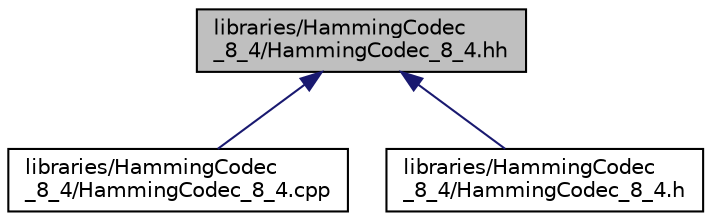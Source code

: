 digraph "libraries/HammingCodec_8_4/HammingCodec_8_4.hh"
{
  edge [fontname="Helvetica",fontsize="10",labelfontname="Helvetica",labelfontsize="10"];
  node [fontname="Helvetica",fontsize="10",shape=record];
  Node1 [label="libraries/HammingCodec\l_8_4/HammingCodec_8_4.hh",height=0.2,width=0.4,color="black", fillcolor="grey75", style="filled", fontcolor="black"];
  Node1 -> Node2 [dir="back",color="midnightblue",fontsize="10",style="solid",fontname="Helvetica"];
  Node2 [label="libraries/HammingCodec\l_8_4/HammingCodec_8_4.cpp",height=0.2,width=0.4,color="black", fillcolor="white", style="filled",URL="$d6/d4f/HammingCodec__8__4_8cpp.html"];
  Node1 -> Node3 [dir="back",color="midnightblue",fontsize="10",style="solid",fontname="Helvetica"];
  Node3 [label="libraries/HammingCodec\l_8_4/HammingCodec_8_4.h",height=0.2,width=0.4,color="black", fillcolor="white", style="filled",URL="$d7/d95/HammingCodec__8__4_8h.html"];
}
